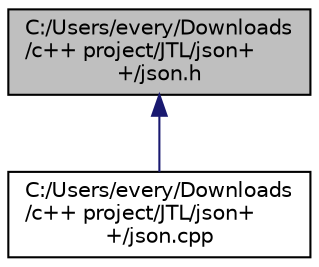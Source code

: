 digraph "C:/Users/every/Downloads/c++ project/JTL/json++/json.h"
{
  edge [fontname="Helvetica",fontsize="10",labelfontname="Helvetica",labelfontsize="10"];
  node [fontname="Helvetica",fontsize="10",shape=record];
  Node15 [label="C:/Users/every/Downloads\l/c++ project/JTL/json+\l+/json.h",height=0.2,width=0.4,color="black", fillcolor="grey75", style="filled", fontcolor="black"];
  Node15 -> Node16 [dir="back",color="midnightblue",fontsize="10",style="solid",fontname="Helvetica"];
  Node16 [label="C:/Users/every/Downloads\l/c++ project/JTL/json+\l+/json.cpp",height=0.2,width=0.4,color="black", fillcolor="white", style="filled",URL="$json_8cpp.html"];
}
